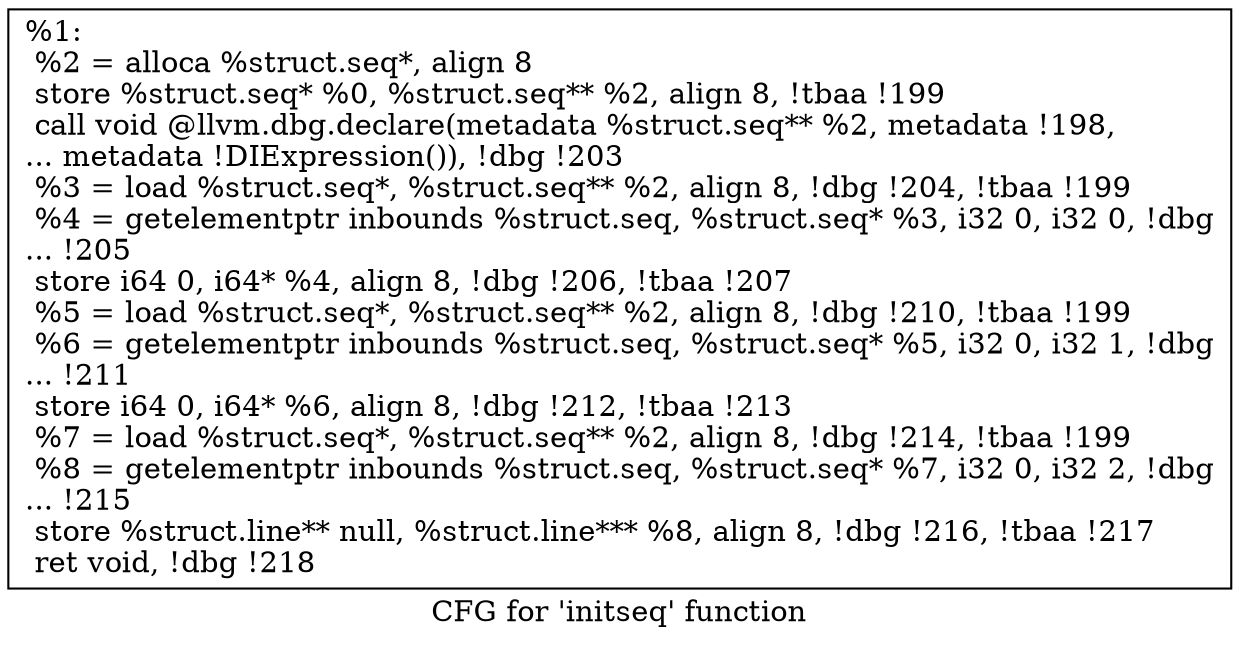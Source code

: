 digraph "CFG for 'initseq' function" {
	label="CFG for 'initseq' function";

	Node0x12ba4b0 [shape=record,label="{%1:\l  %2 = alloca %struct.seq*, align 8\l  store %struct.seq* %0, %struct.seq** %2, align 8, !tbaa !199\l  call void @llvm.dbg.declare(metadata %struct.seq** %2, metadata !198,\l... metadata !DIExpression()), !dbg !203\l  %3 = load %struct.seq*, %struct.seq** %2, align 8, !dbg !204, !tbaa !199\l  %4 = getelementptr inbounds %struct.seq, %struct.seq* %3, i32 0, i32 0, !dbg\l... !205\l  store i64 0, i64* %4, align 8, !dbg !206, !tbaa !207\l  %5 = load %struct.seq*, %struct.seq** %2, align 8, !dbg !210, !tbaa !199\l  %6 = getelementptr inbounds %struct.seq, %struct.seq* %5, i32 0, i32 1, !dbg\l... !211\l  store i64 0, i64* %6, align 8, !dbg !212, !tbaa !213\l  %7 = load %struct.seq*, %struct.seq** %2, align 8, !dbg !214, !tbaa !199\l  %8 = getelementptr inbounds %struct.seq, %struct.seq* %7, i32 0, i32 2, !dbg\l... !215\l  store %struct.line** null, %struct.line*** %8, align 8, !dbg !216, !tbaa !217\l  ret void, !dbg !218\l}"];
}
